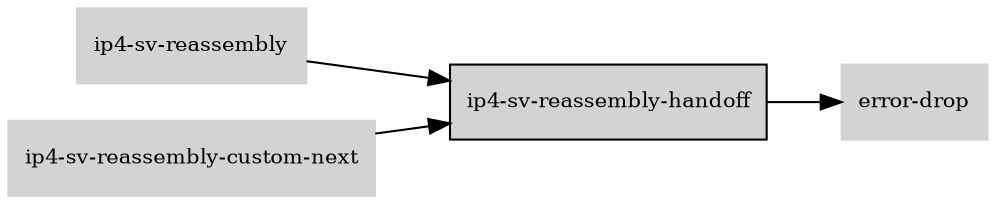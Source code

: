 digraph "ip4_sv_reassembly_handoff_subgraph" {
  rankdir=LR;
  node [shape=box, style=filled, fontsize=10, color=lightgray, fontcolor=black, fillcolor=lightgray];
  "ip4-sv-reassembly-handoff" [color=black, fontcolor=black, fillcolor=lightgray];
  edge [fontsize=8];
  "ip4-sv-reassembly" -> "ip4-sv-reassembly-handoff";
  "ip4-sv-reassembly-custom-next" -> "ip4-sv-reassembly-handoff";
  "ip4-sv-reassembly-handoff" -> "error-drop";
}
